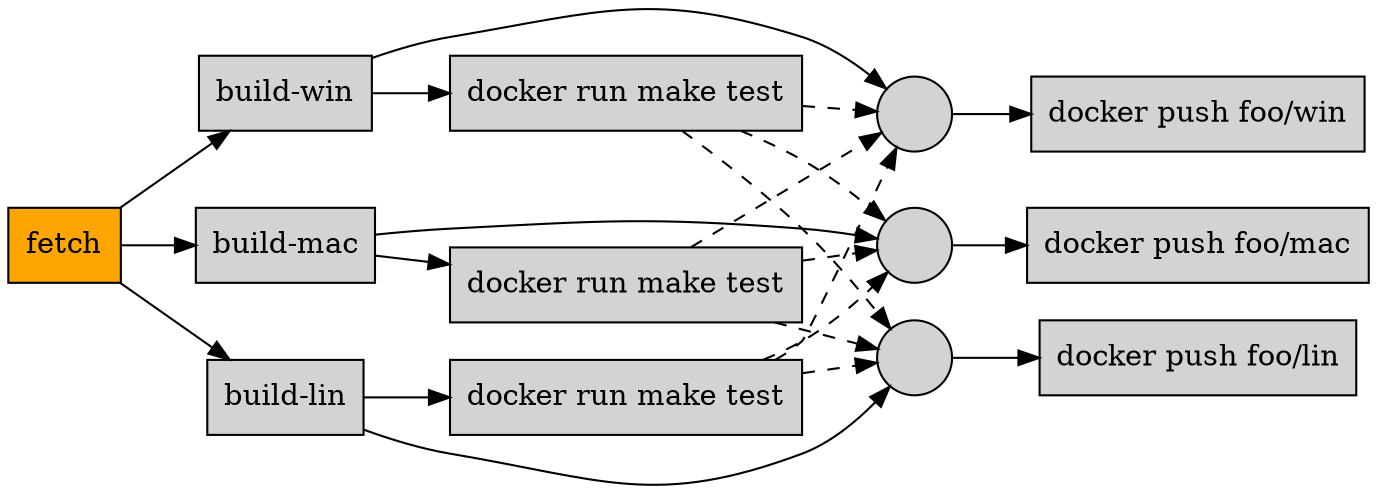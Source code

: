 digraph pipeline {
  node [shape="box"]
  rankdir=LR
  n8 [label="fetch",fillcolor="orange",style="filled"]
  n7 [label="build-win",fillcolor="lightgray",style="filled"]
  n8 -> n7
  n6 [label="docker run make test",fillcolor="lightgray",style="filled"]
  n7 -> n6
  n10 [label="build-mac",fillcolor="lightgray",style="filled"]
  n8 -> n10
  n9 [label="docker run make test",fillcolor="lightgray",style="filled"]
  n10 -> n9
  n12 [label="build-lin",fillcolor="lightgray",style="filled"]
  n8 -> n12
  n11 [label="docker run make test",fillcolor="lightgray",style="filled"]
  n12 -> n11
  n3 [label="",fillcolor="lightgray",style="filled",shape="circle"]
  n11 -> n3 [style="dashed"]
  n9 -> n3 [style="dashed"]
  n6 -> n3 [style="dashed"]
  n7 -> n3
  n2 [label="docker push foo/win",fillcolor="lightgray",style="filled"]
  n3 -> n2
  n14 [label="",fillcolor="lightgray",style="filled",shape="circle"]
  n11 -> n14 [style="dashed"]
  n9 -> n14 [style="dashed"]
  n6 -> n14 [style="dashed"]
  n10 -> n14
  n13 [label="docker push foo/mac",fillcolor="lightgray",style="filled"]
  n14 -> n13
  n16 [label="",fillcolor="lightgray",style="filled",shape="circle"]
  n11 -> n16 [style="dashed"]
  n9 -> n16 [style="dashed"]
  n6 -> n16 [style="dashed"]
  n12 -> n16
  n15 [label="docker push foo/lin",fillcolor="lightgray",style="filled"]
  n16 -> n15
  }

